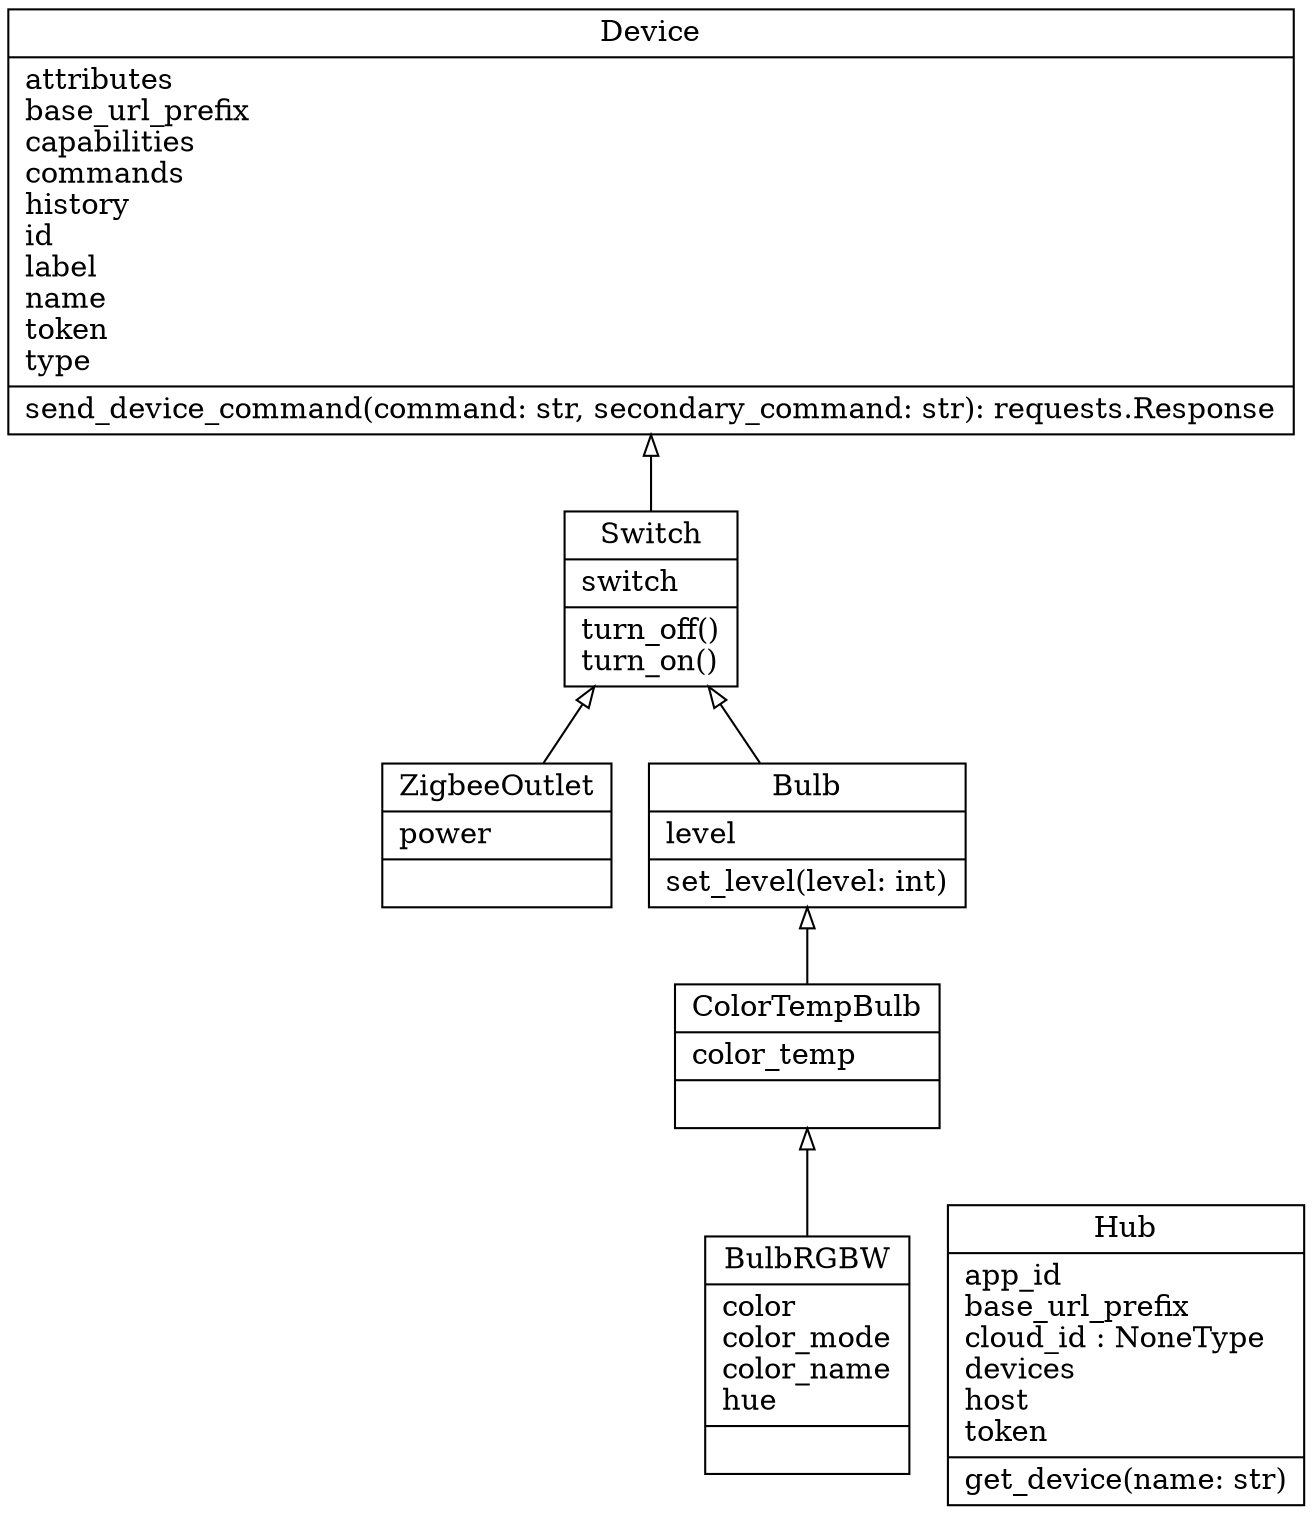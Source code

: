 digraph "classes" {
rankdir=BT
charset="utf-8"
"hubitatcontrol.lights.Bulb" [color="black", fontcolor="black", label="{Bulb|level\l|set_level(level: int)\l}", shape="record", style="solid"];
"hubitatcontrol.lights.BulbRGBW" [color="black", fontcolor="black", label="{BulbRGBW|color\lcolor_mode\lcolor_name\lhue\l|}", shape="record", style="solid"];
"hubitatcontrol.lights.ColorTempBulb" [color="black", fontcolor="black", label="{ColorTempBulb|color_temp\l|}", shape="record", style="solid"];
"hubitatcontrol.hub.Device" [color="black", fontcolor="black", label="{Device|attributes\lbase_url_prefix\lcapabilities\lcommands\lhistory\lid\llabel\lname\ltoken\ltype\l|send_device_command(command: str, secondary_command: str): requests.Response\l}", shape="record", style="solid"];
"hubitatcontrol.hub.Hub" [color="black", fontcolor="black", label="{Hub|app_id\lbase_url_prefix\lcloud_id : NoneType\ldevices\lhost\ltoken\l|get_device(name: str)\l}", shape="record", style="solid"];
"hubitatcontrol.generic.Switch" [color="black", fontcolor="black", label="{Switch|switch\l|turn_off()\lturn_on()\l}", shape="record", style="solid"];
"hubitatcontrol.generic.ZigbeeOutlet" [color="black", fontcolor="black", label="{ZigbeeOutlet|power\l|}", shape="record", style="solid"];
"hubitatcontrol.generic.Switch" -> "hubitatcontrol.hub.Device" [arrowhead="empty", arrowtail="none"];
"hubitatcontrol.generic.ZigbeeOutlet" -> "hubitatcontrol.generic.Switch" [arrowhead="empty", arrowtail="none"];
"hubitatcontrol.lights.Bulb" -> "hubitatcontrol.generic.Switch" [arrowhead="empty", arrowtail="none"];
"hubitatcontrol.lights.BulbRGBW" -> "hubitatcontrol.lights.ColorTempBulb" [arrowhead="empty", arrowtail="none"];
"hubitatcontrol.lights.ColorTempBulb" -> "hubitatcontrol.lights.Bulb" [arrowhead="empty", arrowtail="none"];
}
